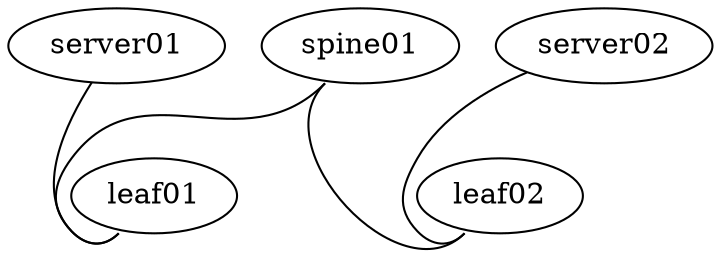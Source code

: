 graph "Linux02" {

"server01" [function="host" os="generic/ubuntu1804" ssh_user="cumulus" config="tc_files/cldemo2_extra_server_config.sh"]
"server02" [function="host" os="generic/ubuntu1804" ssh_user="cumulus" config="tc_files/cldemo2_extra_server_config.sh"]

"leaf01" [function="leaf" os="CumulusCommunity/cumulus-vx" version="4.1.1" ]
"leaf02" [function="leaf" os="CumulusCommunity/cumulus-vx" version="4.1.1" ]
"spine01" [function="spine" os="CumulusCommunity/cumulus-vx" version="4.1.1" ]

"server01":"eth1" -- "leaf01":"swp1"
"server02":"eth1" -- "leaf02":"swp1"

"spine01":"swp11" -- "leaf01":"swp11"
"spine01":"swp12" -- "leaf02":"swp12"

}
